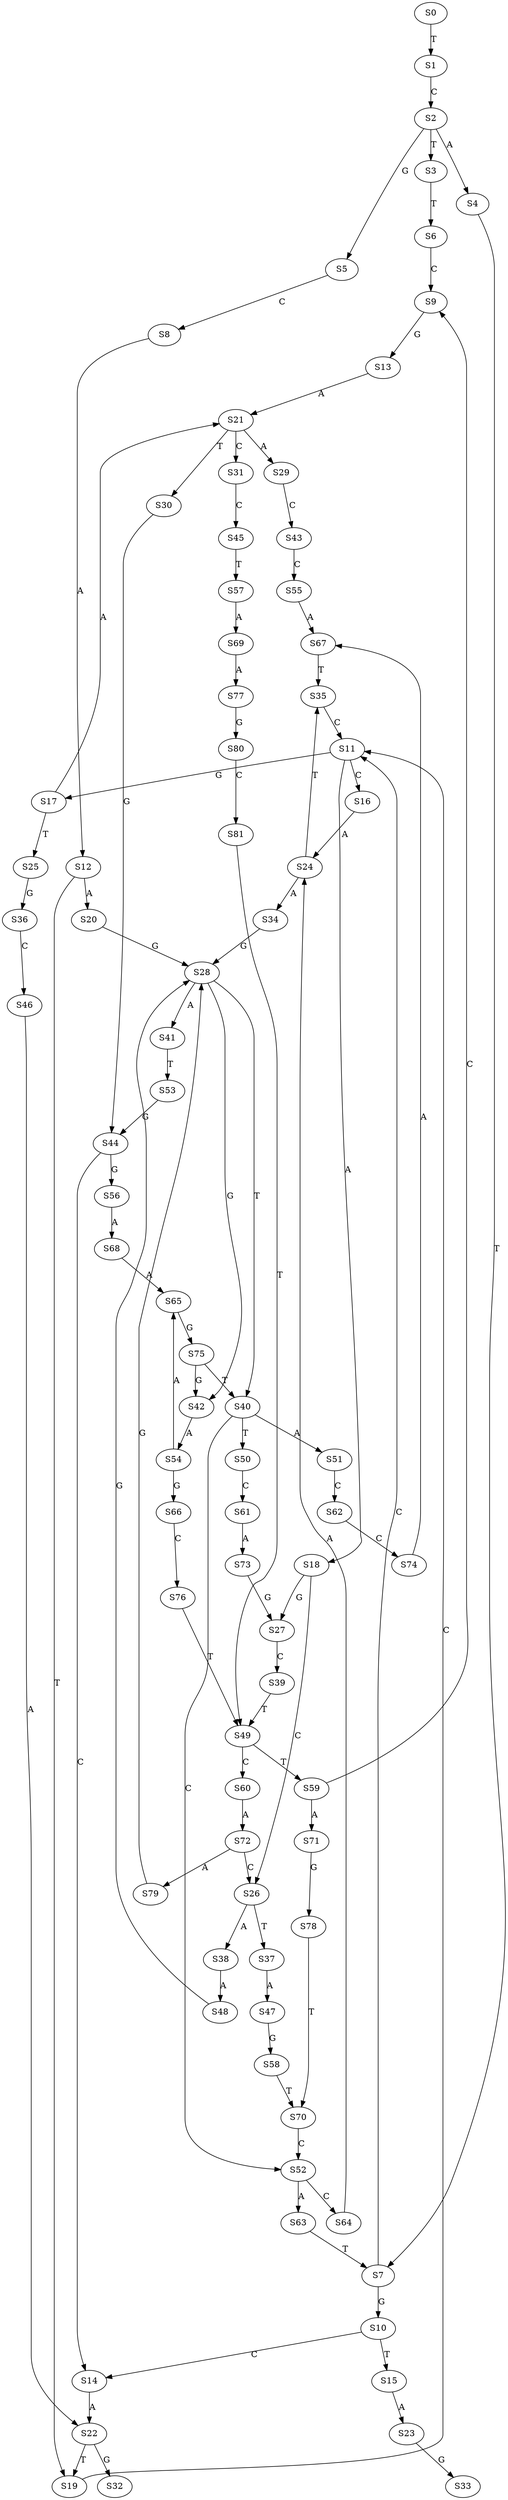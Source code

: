 strict digraph  {
	S0 -> S1 [ label = T ];
	S1 -> S2 [ label = C ];
	S2 -> S3 [ label = T ];
	S2 -> S4 [ label = A ];
	S2 -> S5 [ label = G ];
	S3 -> S6 [ label = T ];
	S4 -> S7 [ label = T ];
	S5 -> S8 [ label = C ];
	S6 -> S9 [ label = C ];
	S7 -> S10 [ label = G ];
	S7 -> S11 [ label = C ];
	S8 -> S12 [ label = A ];
	S9 -> S13 [ label = G ];
	S10 -> S14 [ label = C ];
	S10 -> S15 [ label = T ];
	S11 -> S16 [ label = C ];
	S11 -> S17 [ label = G ];
	S11 -> S18 [ label = A ];
	S12 -> S19 [ label = T ];
	S12 -> S20 [ label = A ];
	S13 -> S21 [ label = A ];
	S14 -> S22 [ label = A ];
	S15 -> S23 [ label = A ];
	S16 -> S24 [ label = A ];
	S17 -> S21 [ label = A ];
	S17 -> S25 [ label = T ];
	S18 -> S26 [ label = C ];
	S18 -> S27 [ label = G ];
	S19 -> S11 [ label = C ];
	S20 -> S28 [ label = G ];
	S21 -> S29 [ label = A ];
	S21 -> S30 [ label = T ];
	S21 -> S31 [ label = C ];
	S22 -> S32 [ label = G ];
	S22 -> S19 [ label = T ];
	S23 -> S33 [ label = G ];
	S24 -> S34 [ label = A ];
	S24 -> S35 [ label = T ];
	S25 -> S36 [ label = G ];
	S26 -> S37 [ label = T ];
	S26 -> S38 [ label = A ];
	S27 -> S39 [ label = C ];
	S28 -> S40 [ label = T ];
	S28 -> S41 [ label = A ];
	S28 -> S42 [ label = G ];
	S29 -> S43 [ label = C ];
	S30 -> S44 [ label = G ];
	S31 -> S45 [ label = C ];
	S34 -> S28 [ label = G ];
	S35 -> S11 [ label = C ];
	S36 -> S46 [ label = C ];
	S37 -> S47 [ label = A ];
	S38 -> S48 [ label = A ];
	S39 -> S49 [ label = T ];
	S40 -> S50 [ label = T ];
	S40 -> S51 [ label = A ];
	S40 -> S52 [ label = C ];
	S41 -> S53 [ label = T ];
	S42 -> S54 [ label = A ];
	S43 -> S55 [ label = C ];
	S44 -> S14 [ label = C ];
	S44 -> S56 [ label = G ];
	S45 -> S57 [ label = T ];
	S46 -> S22 [ label = A ];
	S47 -> S58 [ label = G ];
	S48 -> S28 [ label = G ];
	S49 -> S59 [ label = T ];
	S49 -> S60 [ label = C ];
	S50 -> S61 [ label = C ];
	S51 -> S62 [ label = C ];
	S52 -> S63 [ label = A ];
	S52 -> S64 [ label = C ];
	S53 -> S44 [ label = G ];
	S54 -> S65 [ label = A ];
	S54 -> S66 [ label = G ];
	S55 -> S67 [ label = A ];
	S56 -> S68 [ label = A ];
	S57 -> S69 [ label = A ];
	S58 -> S70 [ label = T ];
	S59 -> S71 [ label = A ];
	S59 -> S9 [ label = C ];
	S60 -> S72 [ label = A ];
	S61 -> S73 [ label = A ];
	S62 -> S74 [ label = C ];
	S63 -> S7 [ label = T ];
	S64 -> S24 [ label = A ];
	S65 -> S75 [ label = G ];
	S66 -> S76 [ label = C ];
	S67 -> S35 [ label = T ];
	S68 -> S65 [ label = A ];
	S69 -> S77 [ label = A ];
	S70 -> S52 [ label = C ];
	S71 -> S78 [ label = G ];
	S72 -> S79 [ label = A ];
	S72 -> S26 [ label = C ];
	S73 -> S27 [ label = G ];
	S74 -> S67 [ label = A ];
	S75 -> S40 [ label = T ];
	S75 -> S42 [ label = G ];
	S76 -> S49 [ label = T ];
	S77 -> S80 [ label = G ];
	S78 -> S70 [ label = T ];
	S79 -> S28 [ label = G ];
	S80 -> S81 [ label = C ];
	S81 -> S49 [ label = T ];
}
